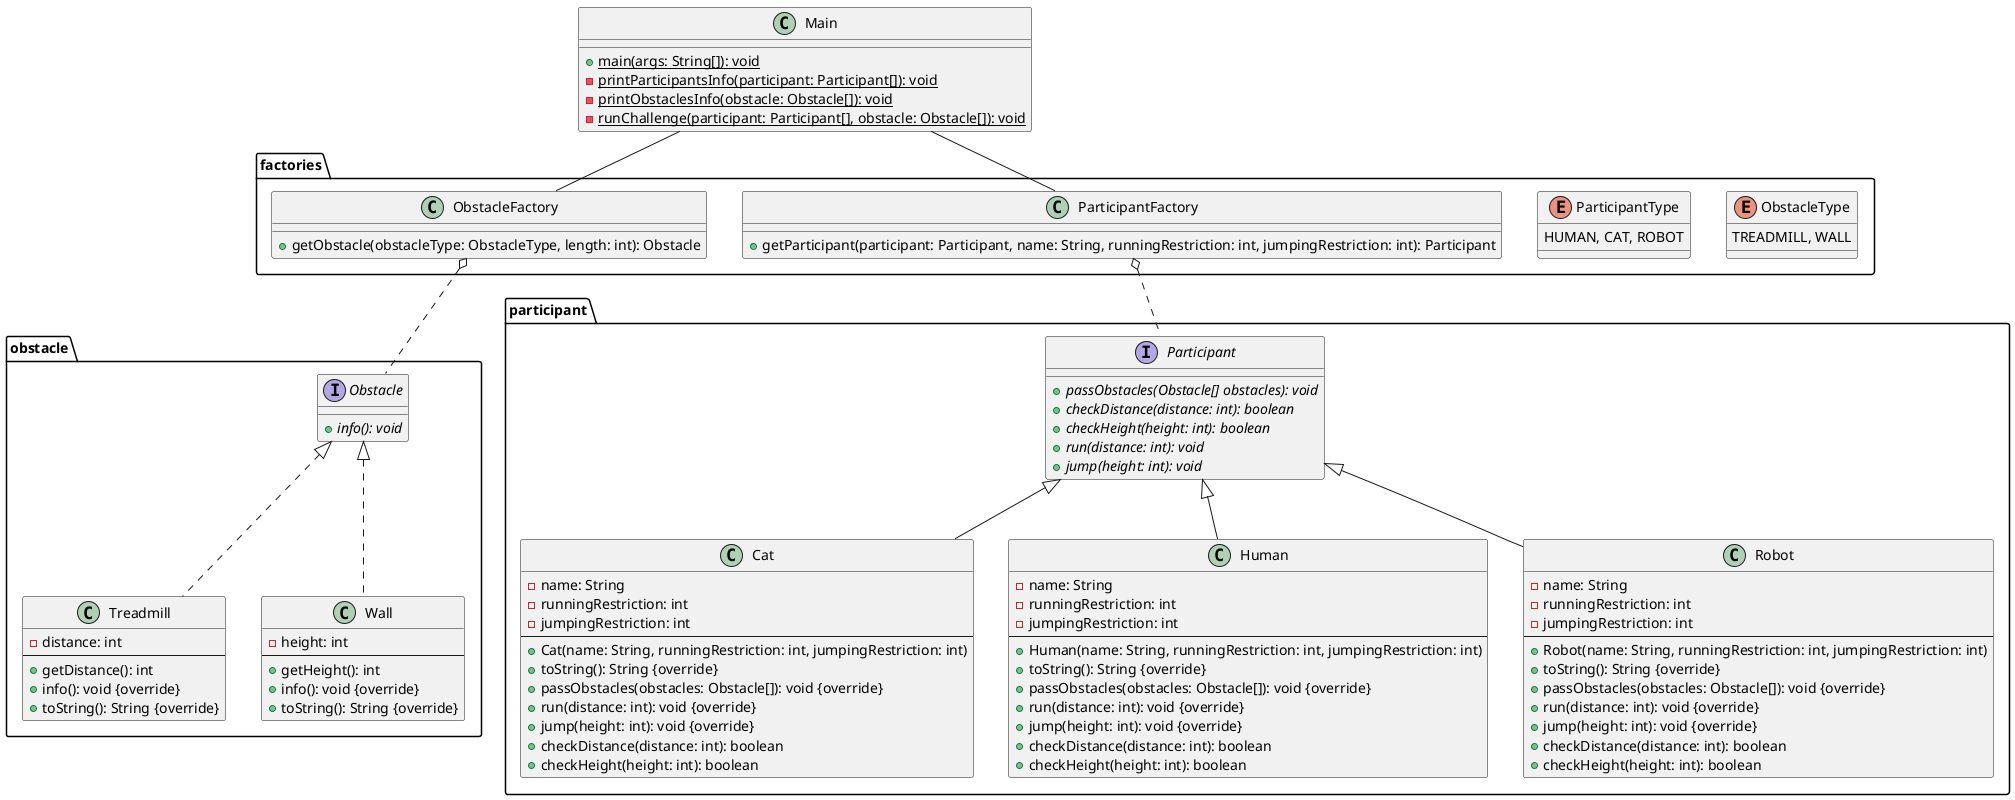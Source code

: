 @startuml

package "participant" {
    interface Participant {
        +{abstract}passObstacles(Obstacle[] obstacles): void
        +{abstract}checkDistance(distance: int): boolean
        +{abstract}checkHeight(height: int): boolean
        +{abstract}run(distance: int): void
        +{abstract}jump(height: int): void
    }

    class Cat {
        -name: String
        -runningRestriction: int
        -jumpingRestriction: int
        ---
        +Cat(name: String, runningRestriction: int, jumpingRestriction: int)
        +toString(): String {override}
        +passObstacles(obstacles: Obstacle[]): void {override}
        +run(distance: int): void {override}
        +jump(height: int): void {override}
        +checkDistance(distance: int): boolean
        +checkHeight(height: int): boolean
    }

    class Human {
        -name: String
        -runningRestriction: int
        -jumpingRestriction: int
        ---
        +Human(name: String, runningRestriction: int, jumpingRestriction: int)
        +toString(): String {override}
        +passObstacles(obstacles: Obstacle[]): void {override}
        +run(distance: int): void {override}
        +jump(height: int): void {override}
        +checkDistance(distance: int): boolean
        +checkHeight(height: int): boolean
    }

    class Robot {
        -name: String
        -runningRestriction: int
        -jumpingRestriction: int
        ---
        +Robot(name: String, runningRestriction: int, jumpingRestriction: int)
        +toString(): String {override}
        +passObstacles(obstacles: Obstacle[]): void {override}
        +run(distance: int): void {override}
        +jump(height: int): void {override}
        +checkDistance(distance: int): boolean
        +checkHeight(height: int): boolean
    }

    Participant <|-- Cat
    Participant <|-- Human
    Participant <|-- Robot
}

package "obstacle" {
    interface Obstacle {
        +{abstract}info(): void
    }

    class Treadmill {
        -distance: int
        ---
        +getDistance(): int
        +info(): void {override}
        +toString(): String {override}
    }

    class Wall {
        -height: int
        ---
        +getHeight(): int
        +info(): void {override}
        +toString(): String {override}
    }

    Obstacle <|.. Treadmill
    Obstacle <|.. Wall
}

package "factories" {
    enum ObstacleType {
        TREADMILL, WALL
    }

    enum ParticipantType {
        HUMAN, CAT, ROBOT
    }

    class ObstacleFactory {
        +getObstacle(obstacleType: ObstacleType, length: int): Obstacle
    }

    class ParticipantFactory {
        +getParticipant(participant: Participant, name: String, runningRestriction: int, jumpingRestriction: int): Participant
    }

    ObstacleFactory o.. Obstacle
    ParticipantFactory o.. Participant
}

class Main {
    +{static}main(args: String[]): void
    -{static}printParticipantsInfo(participant: Participant[]): void
    -{static}printObstaclesInfo(obstacle: Obstacle[]): void
    -{static}runChallenge(participant: Participant[], obstacle: Obstacle[]): void
}

Main -- ObstacleFactory
Main -- ParticipantFactory

@enduml
